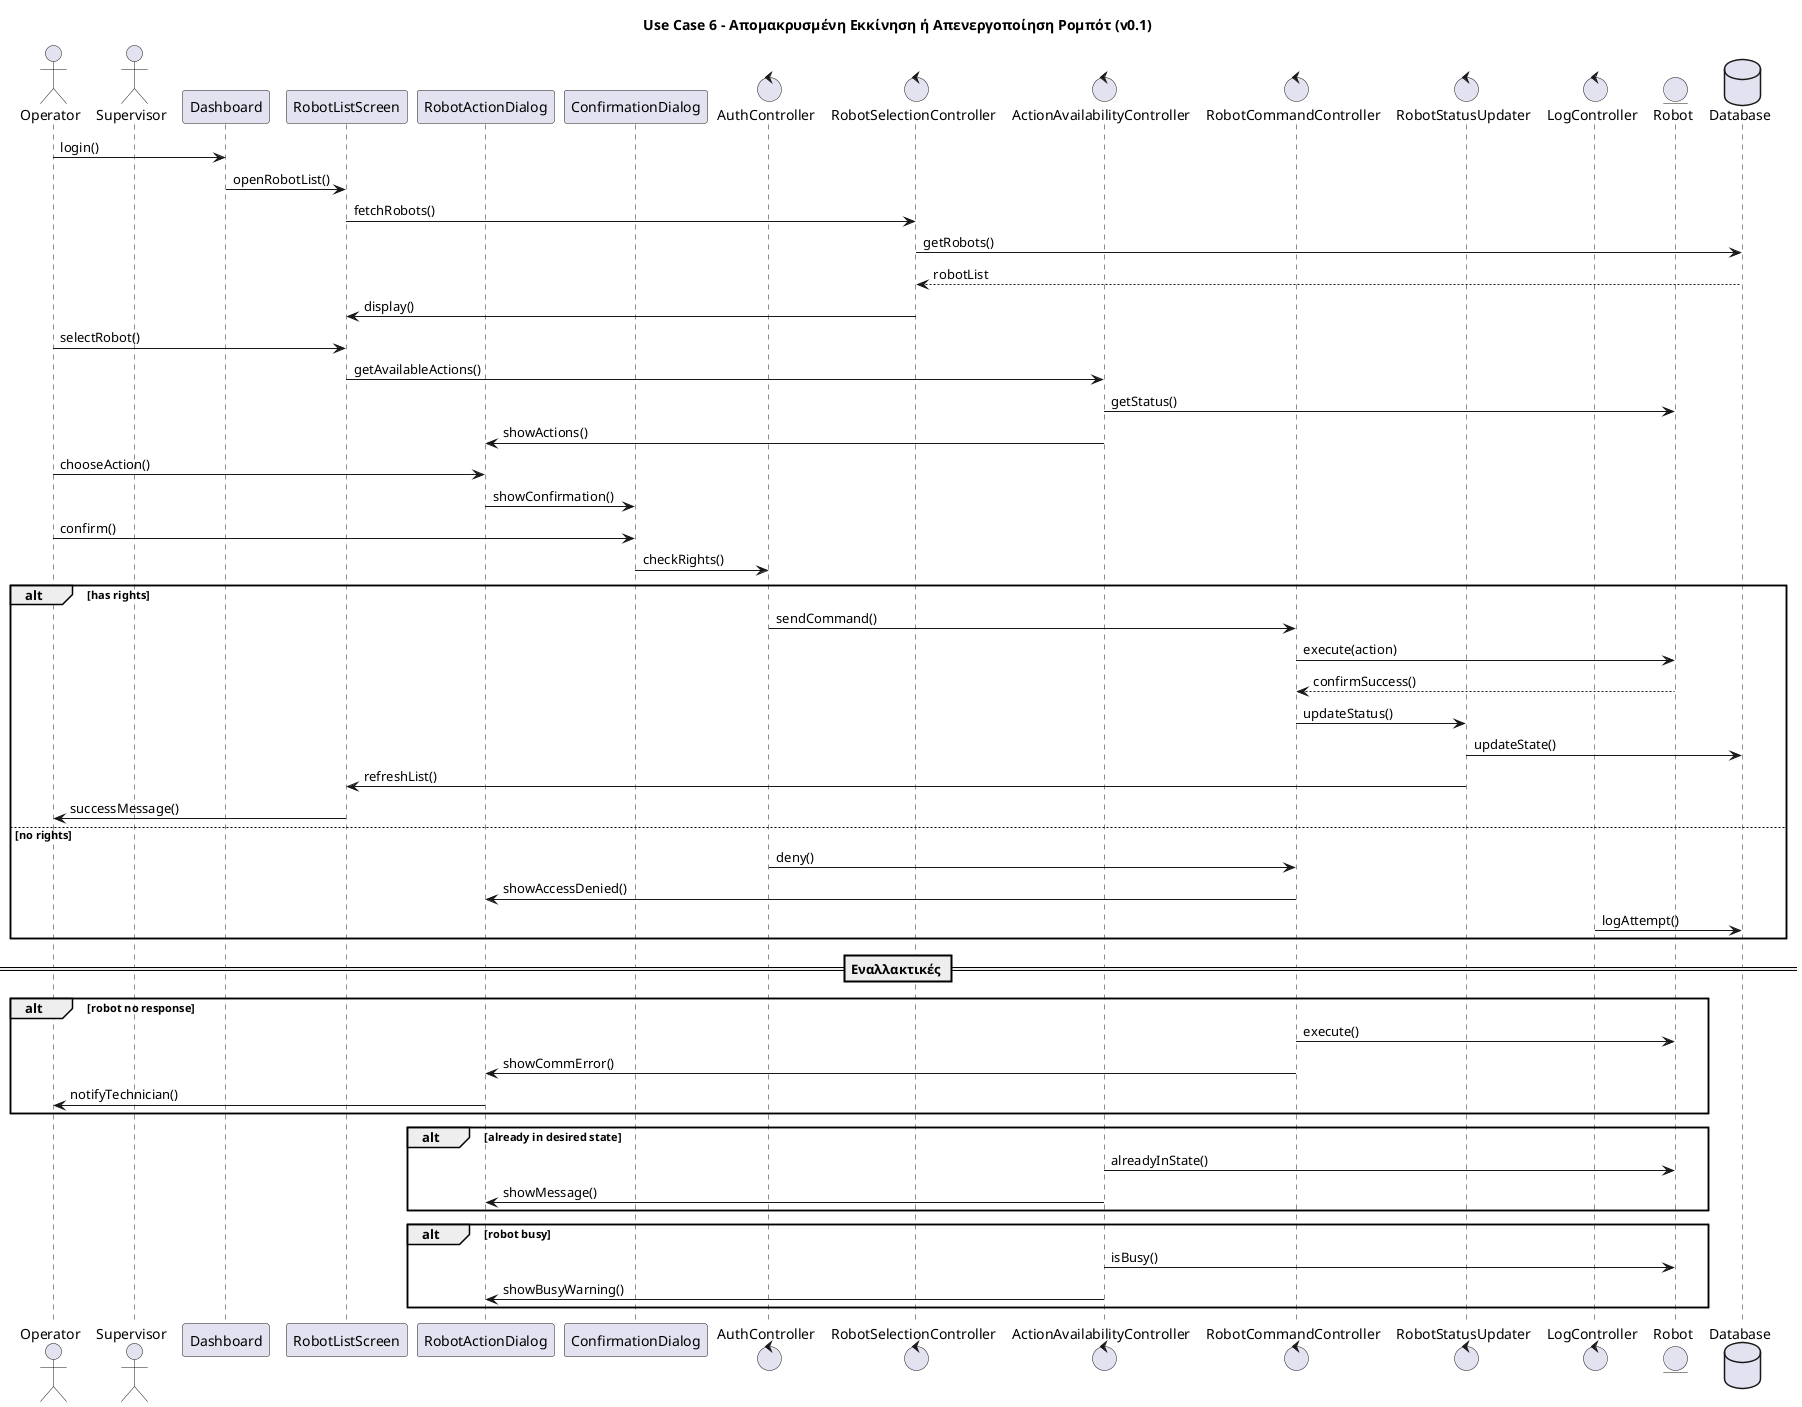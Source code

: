 @startuml
title Use Case 6 – Απομακρυσμένη Εκκίνηση ή Απενεργοποίηση Ρομπότ (v0.1)

actor Operator
actor Supervisor
participant Dashboard
participant RobotListScreen
participant RobotActionDialog
participant ConfirmationDialog
control AuthController
control RobotSelectionController
control ActionAvailabilityController
control RobotCommandController
control RobotStatusUpdater
control LogController
entity Robot
database Database

Operator -> Dashboard : login()
Dashboard -> RobotListScreen : openRobotList()
RobotListScreen -> RobotSelectionController : fetchRobots()
RobotSelectionController -> Database : getRobots()
Database --> RobotSelectionController : robotList
RobotSelectionController -> RobotListScreen : display()

Operator -> RobotListScreen : selectRobot()
RobotListScreen -> ActionAvailabilityController : getAvailableActions()
ActionAvailabilityController -> Robot : getStatus()
ActionAvailabilityController -> RobotActionDialog : showActions()

Operator -> RobotActionDialog : chooseAction()
RobotActionDialog -> ConfirmationDialog : showConfirmation()
Operator -> ConfirmationDialog : confirm()

ConfirmationDialog -> AuthController : checkRights()
alt has rights
    AuthController -> RobotCommandController : sendCommand()
    RobotCommandController -> Robot : execute(action)
    Robot --> RobotCommandController : confirmSuccess()
    RobotCommandController -> RobotStatusUpdater : updateStatus()
    RobotStatusUpdater -> Database : updateState()
    RobotStatusUpdater -> RobotListScreen : refreshList()
    RobotListScreen -> Operator : successMessage()
else no rights
    AuthController -> RobotCommandController : deny()
    RobotCommandController -> RobotActionDialog : showAccessDenied()
    LogController -> Database : logAttempt()
end

== Εναλλακτικές ==
alt robot no response
    RobotCommandController -> Robot : execute()
    RobotCommandController -> RobotActionDialog : showCommError()
    RobotActionDialog -> Operator : notifyTechnician()
end

alt already in desired state
    ActionAvailabilityController -> Robot : alreadyInState()
    ActionAvailabilityController -> RobotActionDialog : showMessage()
end

alt robot busy
    ActionAvailabilityController -> Robot : isBusy()
    ActionAvailabilityController -> RobotActionDialog : showBusyWarning()
end

@enduml